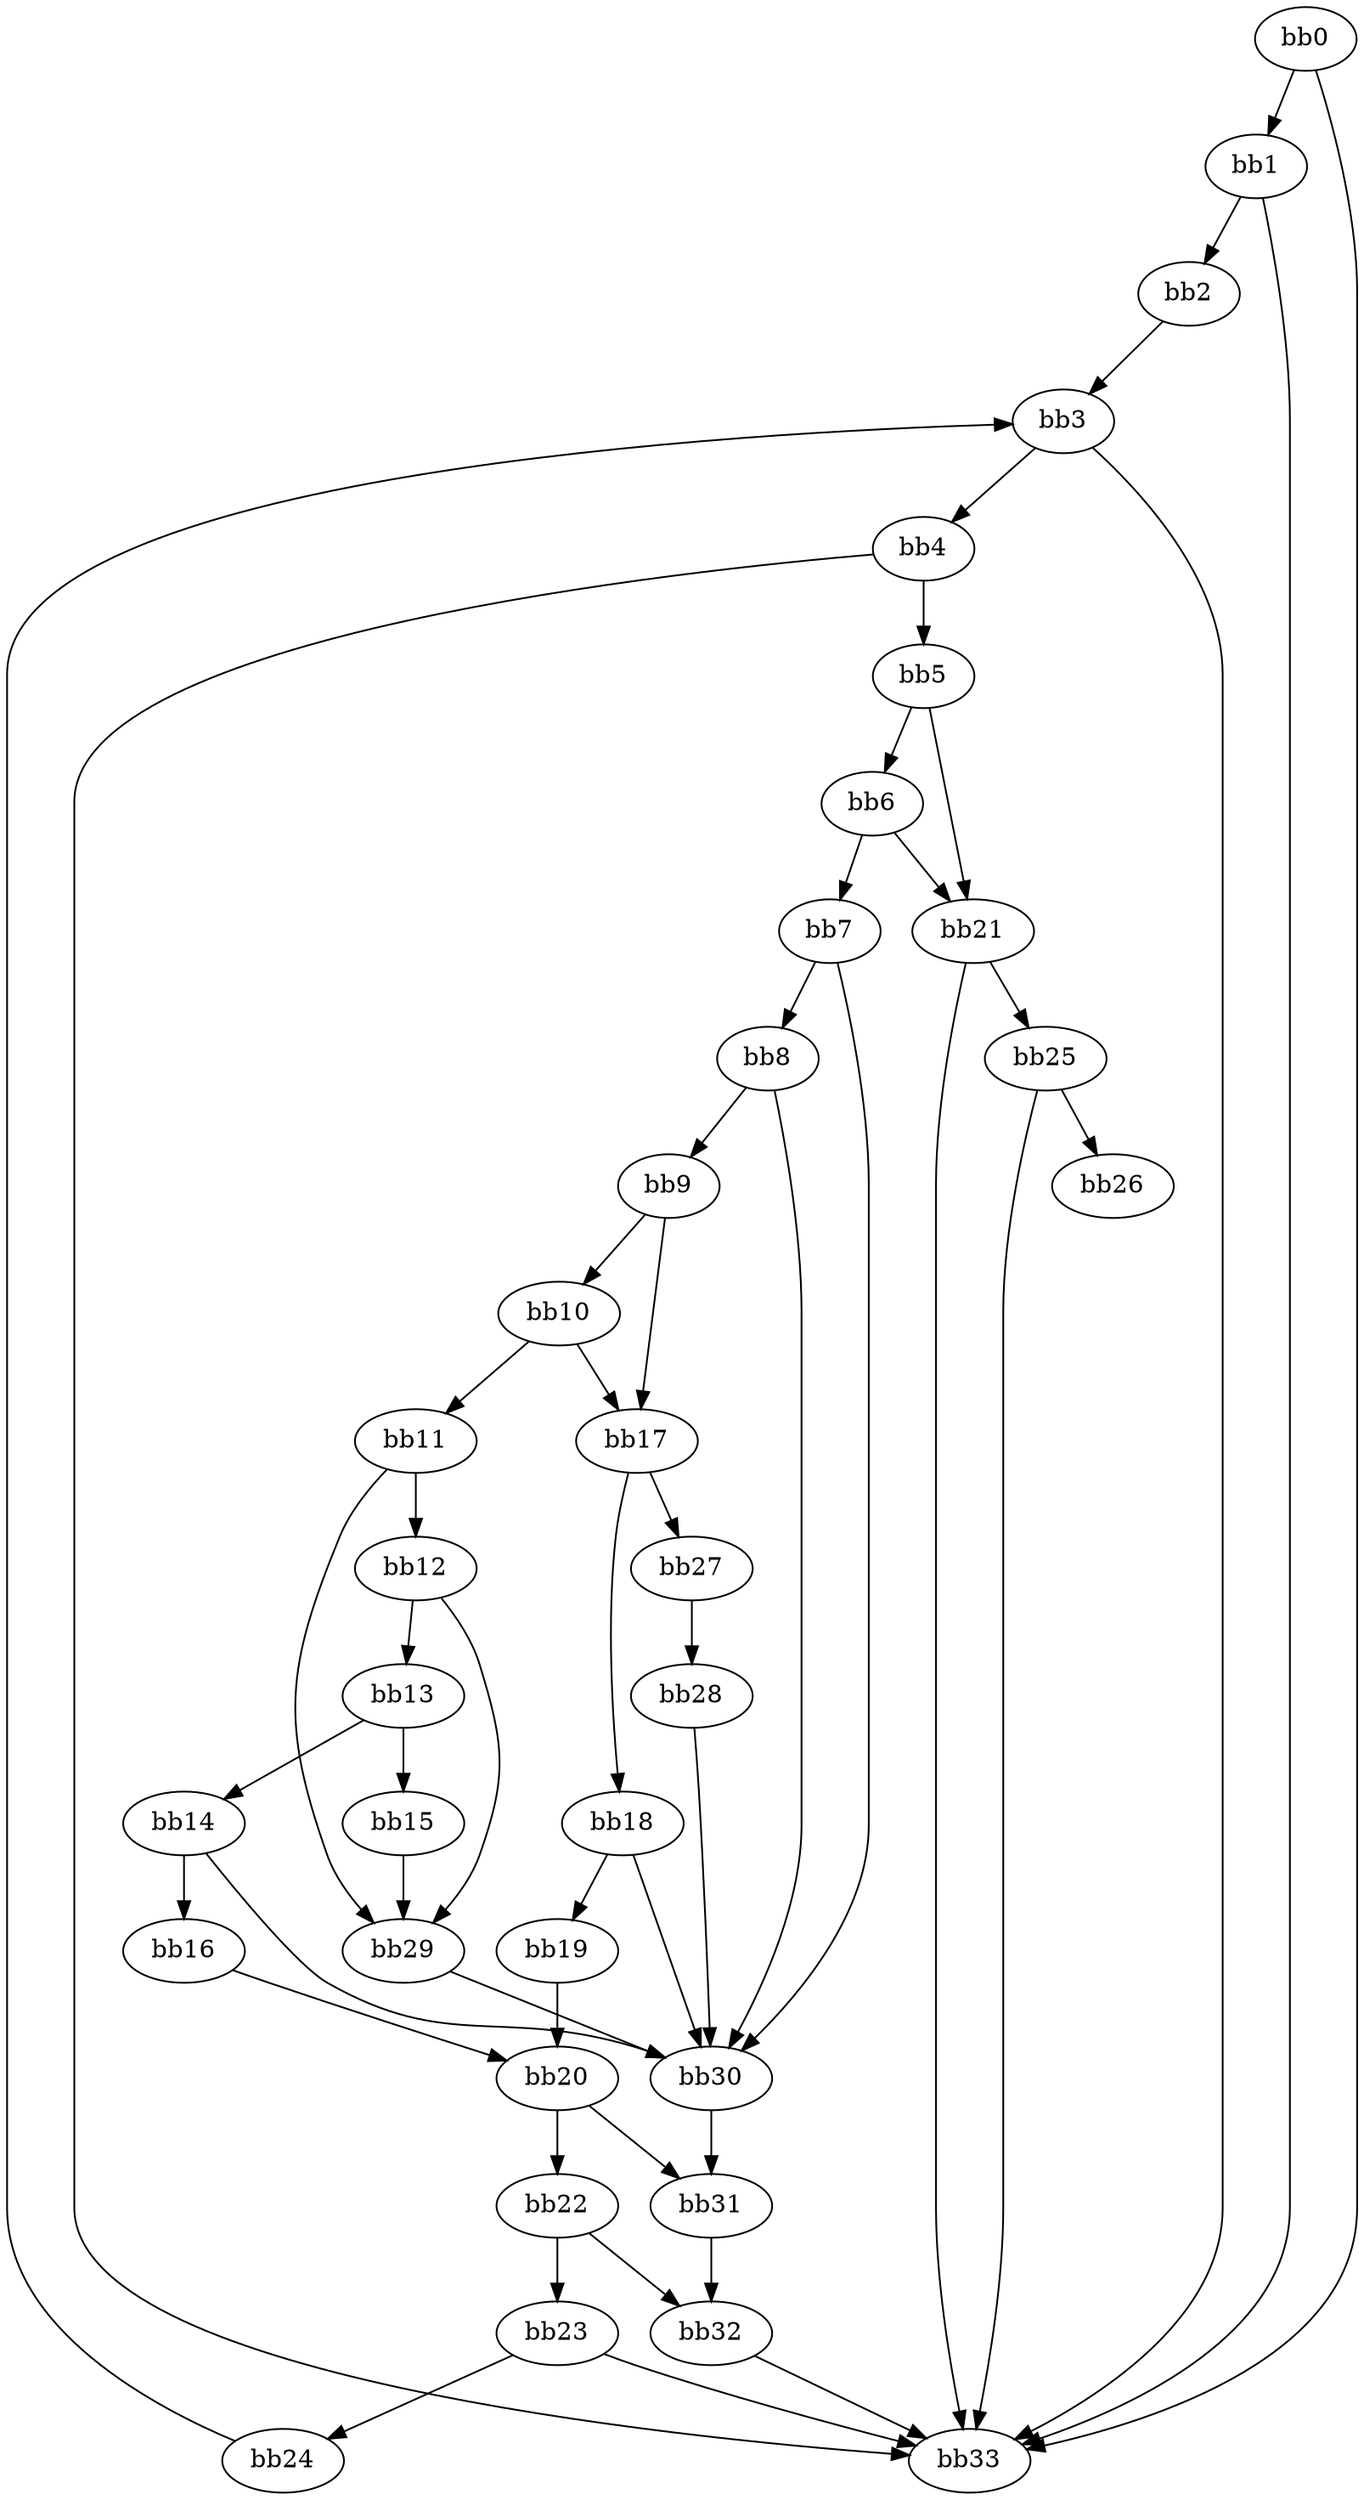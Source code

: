 digraph {
    0 [ label = "bb0\l" ]
    1 [ label = "bb1\l" ]
    2 [ label = "bb2\l" ]
    3 [ label = "bb3\l" ]
    4 [ label = "bb4\l" ]
    5 [ label = "bb5\l" ]
    6 [ label = "bb6\l" ]
    7 [ label = "bb7\l" ]
    8 [ label = "bb8\l" ]
    9 [ label = "bb9\l" ]
    10 [ label = "bb10\l" ]
    11 [ label = "bb11\l" ]
    12 [ label = "bb12\l" ]
    13 [ label = "bb13\l" ]
    14 [ label = "bb14\l" ]
    15 [ label = "bb15\l" ]
    16 [ label = "bb16\l" ]
    17 [ label = "bb17\l" ]
    18 [ label = "bb18\l" ]
    19 [ label = "bb19\l" ]
    20 [ label = "bb20\l" ]
    21 [ label = "bb21\l" ]
    22 [ label = "bb22\l" ]
    23 [ label = "bb23\l" ]
    24 [ label = "bb24\l" ]
    25 [ label = "bb25\l" ]
    26 [ label = "bb26\l" ]
    27 [ label = "bb27\l" ]
    28 [ label = "bb28\l" ]
    29 [ label = "bb29\l" ]
    30 [ label = "bb30\l" ]
    31 [ label = "bb31\l" ]
    32 [ label = "bb32\l" ]
    33 [ label = "bb33\l" ]
    0 -> 1 [ ]
    0 -> 33 [ ]
    1 -> 2 [ ]
    1 -> 33 [ ]
    2 -> 3 [ ]
    3 -> 4 [ ]
    3 -> 33 [ ]
    4 -> 5 [ ]
    4 -> 33 [ ]
    5 -> 6 [ ]
    5 -> 21 [ ]
    6 -> 7 [ ]
    6 -> 21 [ ]
    7 -> 8 [ ]
    7 -> 30 [ ]
    8 -> 9 [ ]
    8 -> 30 [ ]
    9 -> 10 [ ]
    9 -> 17 [ ]
    10 -> 11 [ ]
    10 -> 17 [ ]
    11 -> 12 [ ]
    11 -> 29 [ ]
    12 -> 13 [ ]
    12 -> 29 [ ]
    13 -> 14 [ ]
    13 -> 15 [ ]
    14 -> 16 [ ]
    14 -> 30 [ ]
    15 -> 29 [ ]
    16 -> 20 [ ]
    17 -> 18 [ ]
    17 -> 27 [ ]
    18 -> 19 [ ]
    18 -> 30 [ ]
    19 -> 20 [ ]
    20 -> 22 [ ]
    20 -> 31 [ ]
    21 -> 25 [ ]
    21 -> 33 [ ]
    22 -> 23 [ ]
    22 -> 32 [ ]
    23 -> 24 [ ]
    23 -> 33 [ ]
    24 -> 3 [ ]
    25 -> 26 [ ]
    25 -> 33 [ ]
    27 -> 28 [ ]
    28 -> 30 [ ]
    29 -> 30 [ ]
    30 -> 31 [ ]
    31 -> 32 [ ]
    32 -> 33 [ ]
}

